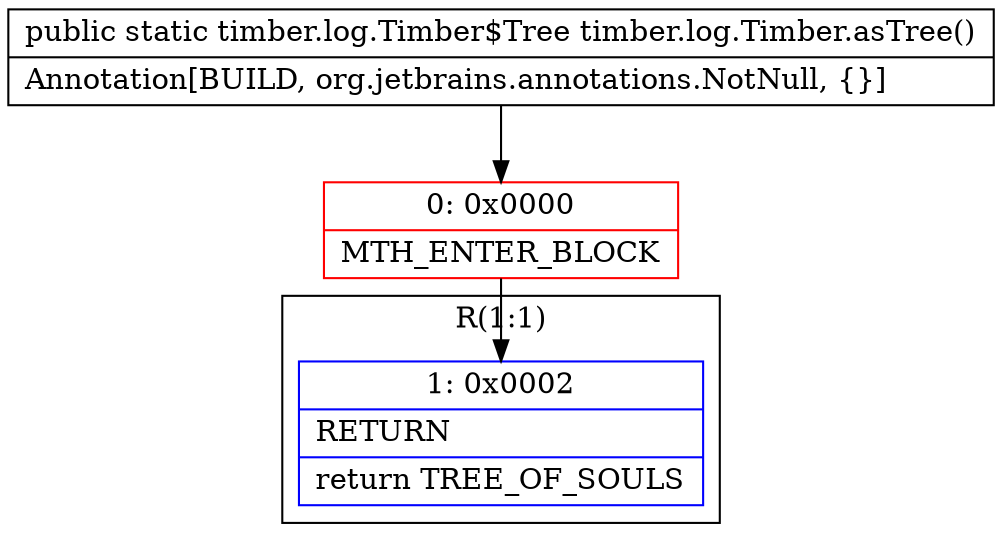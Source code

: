 digraph "CFG fortimber.log.Timber.asTree()Ltimber\/log\/Timber$Tree;" {
subgraph cluster_Region_1014859927 {
label = "R(1:1)";
node [shape=record,color=blue];
Node_1 [shape=record,label="{1\:\ 0x0002|RETURN\l|return TREE_OF_SOULS\l}"];
}
Node_0 [shape=record,color=red,label="{0\:\ 0x0000|MTH_ENTER_BLOCK\l}"];
MethodNode[shape=record,label="{public static timber.log.Timber$Tree timber.log.Timber.asTree()  | Annotation[BUILD, org.jetbrains.annotations.NotNull, \{\}]\l}"];
MethodNode -> Node_0;
Node_0 -> Node_1;
}

